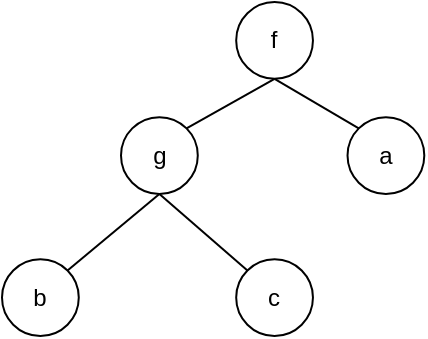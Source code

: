 <mxfile version="27.1.4">
  <diagram name="Page-1" id="ruGiiQrhKC3RQs7RTHjV">
    <mxGraphModel dx="453" dy="253" grid="1" gridSize="10" guides="1" tooltips="1" connect="1" arrows="1" fold="1" page="1" pageScale="1" pageWidth="827" pageHeight="1169" math="0" shadow="0">
      <root>
        <mxCell id="0" />
        <mxCell id="1" parent="0" />
        <mxCell id="aHdExYmRxdrbhVnSgwvR-7" value="" style="group" vertex="1" connectable="0" parent="1">
          <mxGeometry x="110" y="10" width="211.15" height="167" as="geometry" />
        </mxCell>
        <mxCell id="wXXUiqz7rEu1DvLJ8fab-2" value="f" style="ellipse;whiteSpace=wrap;html=1;aspect=fixed;" parent="aHdExYmRxdrbhVnSgwvR-7" vertex="1">
          <mxGeometry x="117.092" width="38.39" height="38.39" as="geometry" />
        </mxCell>
        <mxCell id="wXXUiqz7rEu1DvLJ8fab-3" value="g" style="ellipse;whiteSpace=wrap;html=1;aspect=fixed;" parent="aHdExYmRxdrbhVnSgwvR-7" vertex="1">
          <mxGeometry x="59.506" y="57.586" width="38.39" height="38.39" as="geometry" />
        </mxCell>
        <mxCell id="wXXUiqz7rEu1DvLJ8fab-4" value="a" style="ellipse;whiteSpace=wrap;html=1;aspect=fixed;" parent="aHdExYmRxdrbhVnSgwvR-7" vertex="1">
          <mxGeometry x="172.759" y="57.586" width="38.39" height="38.39" as="geometry" />
        </mxCell>
        <mxCell id="wXXUiqz7rEu1DvLJ8fab-5" value="b" style="ellipse;whiteSpace=wrap;html=1;aspect=fixed;" parent="aHdExYmRxdrbhVnSgwvR-7" vertex="1">
          <mxGeometry y="128.609" width="38.39" height="38.39" as="geometry" />
        </mxCell>
        <mxCell id="wXXUiqz7rEu1DvLJ8fab-6" value="c" style="ellipse;whiteSpace=wrap;html=1;aspect=fixed;" parent="aHdExYmRxdrbhVnSgwvR-7" vertex="1">
          <mxGeometry x="117.092" y="128.609" width="38.39" height="38.39" as="geometry" />
        </mxCell>
        <mxCell id="aHdExYmRxdrbhVnSgwvR-2" value="" style="endArrow=none;html=1;rounded=0;entryX=0.5;entryY=1;entryDx=0;entryDy=0;exitX=1;exitY=0;exitDx=0;exitDy=0;" edge="1" parent="aHdExYmRxdrbhVnSgwvR-7" source="wXXUiqz7rEu1DvLJ8fab-3" target="wXXUiqz7rEu1DvLJ8fab-2">
          <mxGeometry width="50" height="50" relative="1" as="geometry">
            <mxPoint x="287.932" y="191.954" as="sourcePoint" />
            <mxPoint x="383.909" y="95.977" as="targetPoint" />
          </mxGeometry>
        </mxCell>
        <mxCell id="aHdExYmRxdrbhVnSgwvR-4" value="" style="endArrow=none;html=1;rounded=0;exitX=0;exitY=0;exitDx=0;exitDy=0;entryX=0.5;entryY=1;entryDx=0;entryDy=0;" edge="1" parent="aHdExYmRxdrbhVnSgwvR-7" source="wXXUiqz7rEu1DvLJ8fab-4" target="wXXUiqz7rEu1DvLJ8fab-2">
          <mxGeometry width="50" height="50" relative="1" as="geometry">
            <mxPoint x="326.323" y="63.345" as="sourcePoint" />
            <mxPoint x="134.368" y="38.391" as="targetPoint" />
          </mxGeometry>
        </mxCell>
        <mxCell id="aHdExYmRxdrbhVnSgwvR-5" value="" style="endArrow=none;html=1;rounded=0;entryX=0.5;entryY=1;entryDx=0;entryDy=0;exitX=1;exitY=0;exitDx=0;exitDy=0;" edge="1" parent="aHdExYmRxdrbhVnSgwvR-7" source="wXXUiqz7rEu1DvLJ8fab-5" target="wXXUiqz7rEu1DvLJ8fab-3">
          <mxGeometry width="50" height="50" relative="1" as="geometry">
            <mxPoint x="19.195" y="120.931" as="sourcePoint" />
            <mxPoint x="57.586" y="95.977" as="targetPoint" />
          </mxGeometry>
        </mxCell>
        <mxCell id="aHdExYmRxdrbhVnSgwvR-6" value="" style="endArrow=none;html=1;rounded=0;entryX=0.5;entryY=1;entryDx=0;entryDy=0;exitX=0;exitY=0;exitDx=0;exitDy=0;" edge="1" parent="aHdExYmRxdrbhVnSgwvR-7" source="wXXUiqz7rEu1DvLJ8fab-6" target="wXXUiqz7rEu1DvLJ8fab-3">
          <mxGeometry width="50" height="50" relative="1" as="geometry">
            <mxPoint x="76.782" y="140.126" as="sourcePoint" />
            <mxPoint x="115.173" y="115.172" as="targetPoint" />
          </mxGeometry>
        </mxCell>
      </root>
    </mxGraphModel>
  </diagram>
</mxfile>

